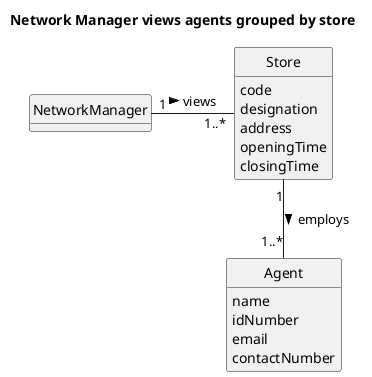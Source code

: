 @startuml
'https://plantuml.com/class-diagram
hide circle
skinparam classAttributeIconSize 0
hide methods

title Network Manager views agents grouped by store

class NetworkManager {
}

class Agent {
    name
    idNumber
    email
    contactNumber
}

class Store {
    code
    designation
    address
    openingTime
    closingTime
}

NetworkManager "1" -right- "1..*" Store : views >
Store "1" -down- "1..*" Agent : employs >

@enduml